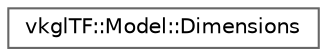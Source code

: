 digraph "Graphical Class Hierarchy"
{
 // LATEX_PDF_SIZE
  bgcolor="transparent";
  edge [fontname=Helvetica,fontsize=10,labelfontname=Helvetica,labelfontsize=10];
  node [fontname=Helvetica,fontsize=10,shape=box,height=0.2,width=0.4];
  rankdir="LR";
  Node0 [id="Node000000",label="vkglTF::Model::Dimensions",height=0.2,width=0.4,color="grey40", fillcolor="white", style="filled",URL="$structvkgl_t_f_1_1_model_1_1_dimensions.html",tooltip=" "];
}
